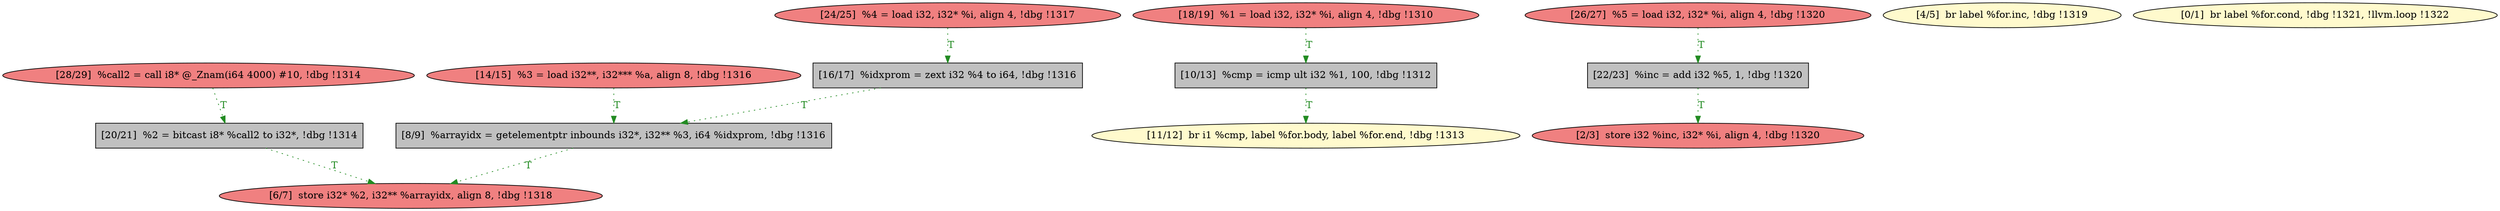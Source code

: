 
digraph G {


node4254 [fillcolor=lightcoral,label="[28/29]  %call2 = call i8* @_Znam(i64 4000) #10, !dbg !1314",shape=ellipse,style=filled ]
node4252 [fillcolor=lemonchiffon,label="[11/12]  br i1 %cmp, label %for.body, label %for.end, !dbg !1313",shape=ellipse,style=filled ]
node4251 [fillcolor=lightcoral,label="[24/25]  %4 = load i32, i32* %i, align 4, !dbg !1317",shape=ellipse,style=filled ]
node4250 [fillcolor=grey,label="[22/23]  %inc = add i32 %5, 1, !dbg !1320",shape=rectangle,style=filled ]
node4248 [fillcolor=lightcoral,label="[18/19]  %1 = load i32, i32* %i, align 4, !dbg !1310",shape=ellipse,style=filled ]
node4246 [fillcolor=lightcoral,label="[14/15]  %3 = load i32**, i32*** %a, align 8, !dbg !1316",shape=ellipse,style=filled ]
node4241 [fillcolor=lightcoral,label="[2/3]  store i32 %inc, i32* %i, align 4, !dbg !1320",shape=ellipse,style=filled ]
node4253 [fillcolor=lightcoral,label="[26/27]  %5 = load i32, i32* %i, align 4, !dbg !1320",shape=ellipse,style=filled ]
node4249 [fillcolor=grey,label="[20/21]  %2 = bitcast i8* %call2 to i32*, !dbg !1314",shape=rectangle,style=filled ]
node4244 [fillcolor=grey,label="[8/9]  %arrayidx = getelementptr inbounds i32*, i32** %3, i64 %idxprom, !dbg !1316",shape=rectangle,style=filled ]
node4247 [fillcolor=grey,label="[16/17]  %idxprom = zext i32 %4 to i64, !dbg !1316",shape=rectangle,style=filled ]
node4242 [fillcolor=lemonchiffon,label="[4/5]  br label %for.inc, !dbg !1319",shape=ellipse,style=filled ]
node4240 [fillcolor=lemonchiffon,label="[0/1]  br label %for.cond, !dbg !1321, !llvm.loop !1322",shape=ellipse,style=filled ]
node4243 [fillcolor=lightcoral,label="[6/7]  store i32* %2, i32** %arrayidx, align 8, !dbg !1318",shape=ellipse,style=filled ]
node4245 [fillcolor=grey,label="[10/13]  %cmp = icmp ult i32 %1, 100, !dbg !1312",shape=rectangle,style=filled ]

node4249->node4243 [style=dotted,color=forestgreen,label="T",fontcolor=forestgreen ]
node4246->node4244 [style=dotted,color=forestgreen,label="T",fontcolor=forestgreen ]
node4248->node4245 [style=dotted,color=forestgreen,label="T",fontcolor=forestgreen ]
node4247->node4244 [style=dotted,color=forestgreen,label="T",fontcolor=forestgreen ]
node4251->node4247 [style=dotted,color=forestgreen,label="T",fontcolor=forestgreen ]
node4250->node4241 [style=dotted,color=forestgreen,label="T",fontcolor=forestgreen ]
node4253->node4250 [style=dotted,color=forestgreen,label="T",fontcolor=forestgreen ]
node4254->node4249 [style=dotted,color=forestgreen,label="T",fontcolor=forestgreen ]
node4245->node4252 [style=dotted,color=forestgreen,label="T",fontcolor=forestgreen ]
node4244->node4243 [style=dotted,color=forestgreen,label="T",fontcolor=forestgreen ]


}
